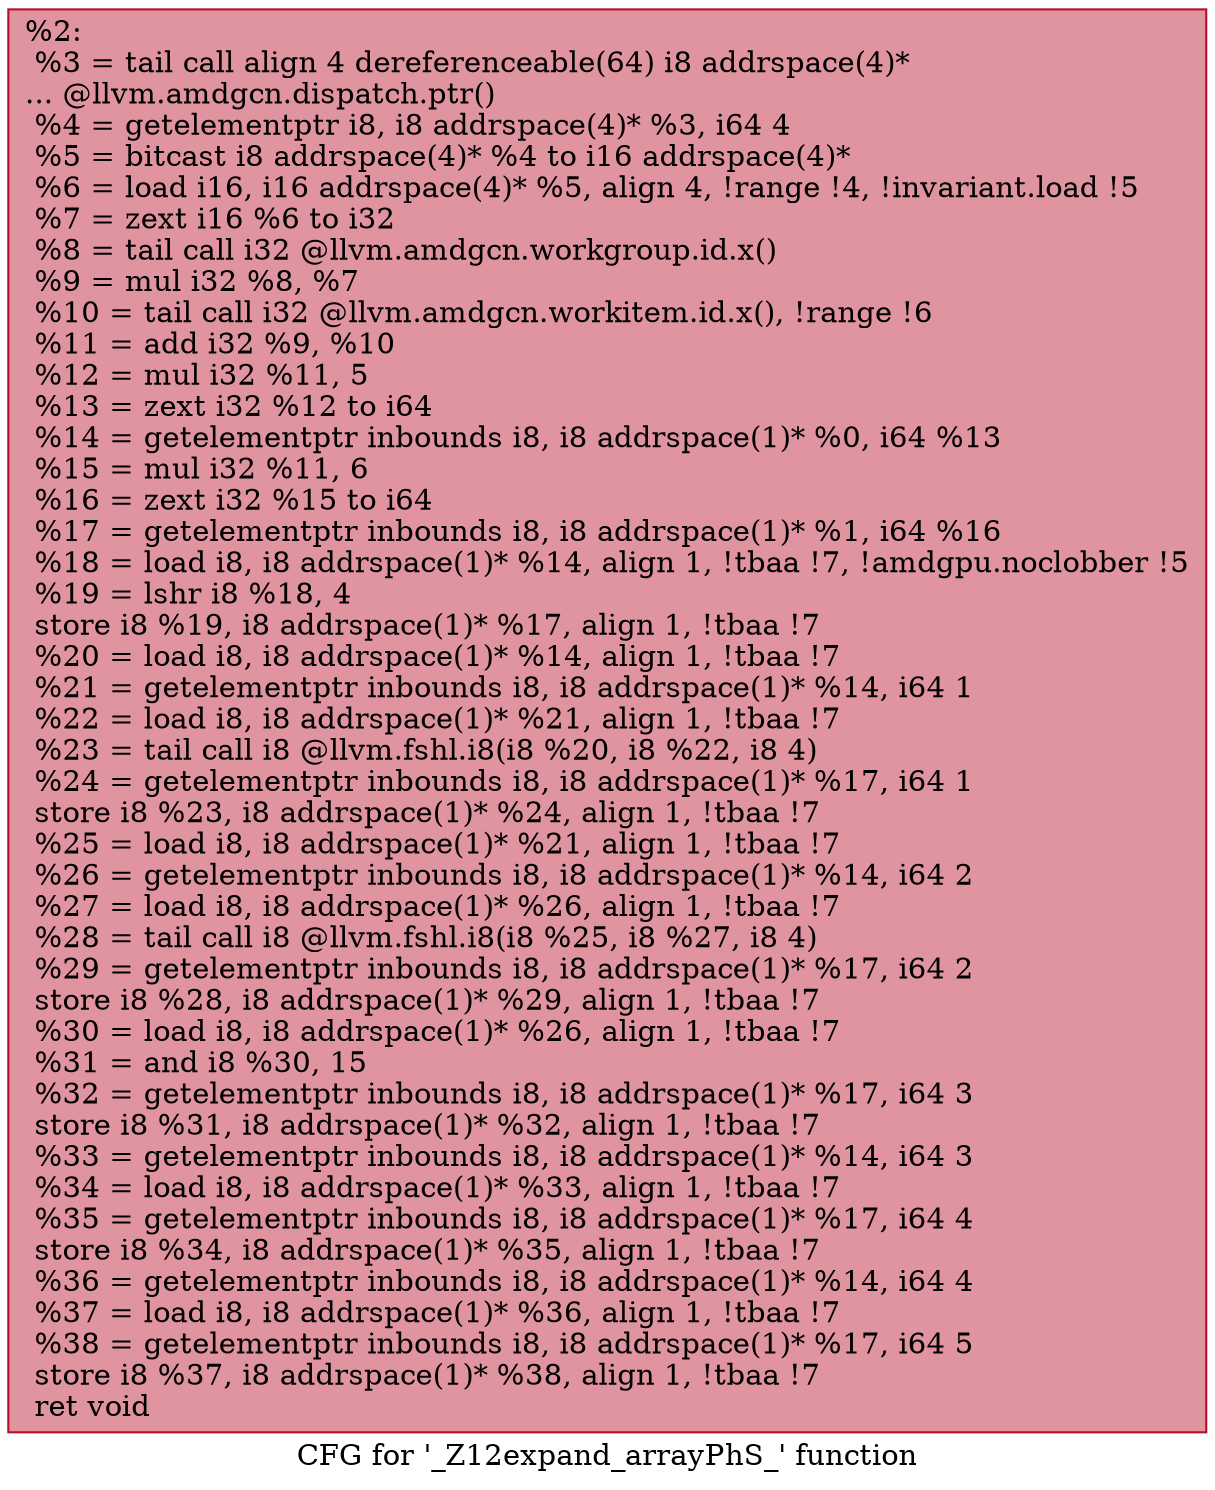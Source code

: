 digraph "CFG for '_Z12expand_arrayPhS_' function" {
	label="CFG for '_Z12expand_arrayPhS_' function";

	Node0x4aa8510 [shape=record,color="#b70d28ff", style=filled, fillcolor="#b70d2870",label="{%2:\l  %3 = tail call align 4 dereferenceable(64) i8 addrspace(4)*\l... @llvm.amdgcn.dispatch.ptr()\l  %4 = getelementptr i8, i8 addrspace(4)* %3, i64 4\l  %5 = bitcast i8 addrspace(4)* %4 to i16 addrspace(4)*\l  %6 = load i16, i16 addrspace(4)* %5, align 4, !range !4, !invariant.load !5\l  %7 = zext i16 %6 to i32\l  %8 = tail call i32 @llvm.amdgcn.workgroup.id.x()\l  %9 = mul i32 %8, %7\l  %10 = tail call i32 @llvm.amdgcn.workitem.id.x(), !range !6\l  %11 = add i32 %9, %10\l  %12 = mul i32 %11, 5\l  %13 = zext i32 %12 to i64\l  %14 = getelementptr inbounds i8, i8 addrspace(1)* %0, i64 %13\l  %15 = mul i32 %11, 6\l  %16 = zext i32 %15 to i64\l  %17 = getelementptr inbounds i8, i8 addrspace(1)* %1, i64 %16\l  %18 = load i8, i8 addrspace(1)* %14, align 1, !tbaa !7, !amdgpu.noclobber !5\l  %19 = lshr i8 %18, 4\l  store i8 %19, i8 addrspace(1)* %17, align 1, !tbaa !7\l  %20 = load i8, i8 addrspace(1)* %14, align 1, !tbaa !7\l  %21 = getelementptr inbounds i8, i8 addrspace(1)* %14, i64 1\l  %22 = load i8, i8 addrspace(1)* %21, align 1, !tbaa !7\l  %23 = tail call i8 @llvm.fshl.i8(i8 %20, i8 %22, i8 4)\l  %24 = getelementptr inbounds i8, i8 addrspace(1)* %17, i64 1\l  store i8 %23, i8 addrspace(1)* %24, align 1, !tbaa !7\l  %25 = load i8, i8 addrspace(1)* %21, align 1, !tbaa !7\l  %26 = getelementptr inbounds i8, i8 addrspace(1)* %14, i64 2\l  %27 = load i8, i8 addrspace(1)* %26, align 1, !tbaa !7\l  %28 = tail call i8 @llvm.fshl.i8(i8 %25, i8 %27, i8 4)\l  %29 = getelementptr inbounds i8, i8 addrspace(1)* %17, i64 2\l  store i8 %28, i8 addrspace(1)* %29, align 1, !tbaa !7\l  %30 = load i8, i8 addrspace(1)* %26, align 1, !tbaa !7\l  %31 = and i8 %30, 15\l  %32 = getelementptr inbounds i8, i8 addrspace(1)* %17, i64 3\l  store i8 %31, i8 addrspace(1)* %32, align 1, !tbaa !7\l  %33 = getelementptr inbounds i8, i8 addrspace(1)* %14, i64 3\l  %34 = load i8, i8 addrspace(1)* %33, align 1, !tbaa !7\l  %35 = getelementptr inbounds i8, i8 addrspace(1)* %17, i64 4\l  store i8 %34, i8 addrspace(1)* %35, align 1, !tbaa !7\l  %36 = getelementptr inbounds i8, i8 addrspace(1)* %14, i64 4\l  %37 = load i8, i8 addrspace(1)* %36, align 1, !tbaa !7\l  %38 = getelementptr inbounds i8, i8 addrspace(1)* %17, i64 5\l  store i8 %37, i8 addrspace(1)* %38, align 1, !tbaa !7\l  ret void\l}"];
}
